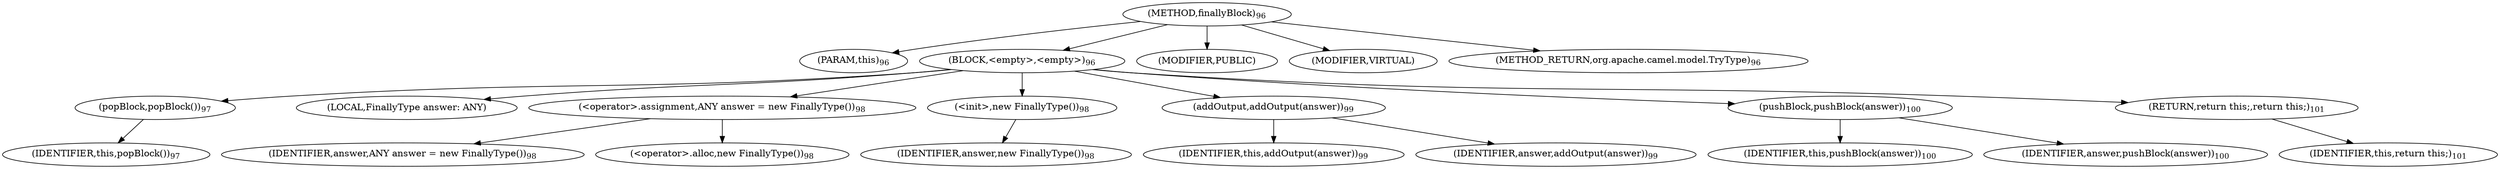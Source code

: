 digraph "finallyBlock" {  
"182" [label = <(METHOD,finallyBlock)<SUB>96</SUB>> ]
"20" [label = <(PARAM,this)<SUB>96</SUB>> ]
"183" [label = <(BLOCK,&lt;empty&gt;,&lt;empty&gt;)<SUB>96</SUB>> ]
"184" [label = <(popBlock,popBlock())<SUB>97</SUB>> ]
"19" [label = <(IDENTIFIER,this,popBlock())<SUB>97</SUB>> ]
"22" [label = <(LOCAL,FinallyType answer: ANY)> ]
"185" [label = <(&lt;operator&gt;.assignment,ANY answer = new FinallyType())<SUB>98</SUB>> ]
"186" [label = <(IDENTIFIER,answer,ANY answer = new FinallyType())<SUB>98</SUB>> ]
"187" [label = <(&lt;operator&gt;.alloc,new FinallyType())<SUB>98</SUB>> ]
"188" [label = <(&lt;init&gt;,new FinallyType())<SUB>98</SUB>> ]
"21" [label = <(IDENTIFIER,answer,new FinallyType())<SUB>98</SUB>> ]
"189" [label = <(addOutput,addOutput(answer))<SUB>99</SUB>> ]
"23" [label = <(IDENTIFIER,this,addOutput(answer))<SUB>99</SUB>> ]
"190" [label = <(IDENTIFIER,answer,addOutput(answer))<SUB>99</SUB>> ]
"191" [label = <(pushBlock,pushBlock(answer))<SUB>100</SUB>> ]
"24" [label = <(IDENTIFIER,this,pushBlock(answer))<SUB>100</SUB>> ]
"192" [label = <(IDENTIFIER,answer,pushBlock(answer))<SUB>100</SUB>> ]
"193" [label = <(RETURN,return this;,return this;)<SUB>101</SUB>> ]
"25" [label = <(IDENTIFIER,this,return this;)<SUB>101</SUB>> ]
"194" [label = <(MODIFIER,PUBLIC)> ]
"195" [label = <(MODIFIER,VIRTUAL)> ]
"196" [label = <(METHOD_RETURN,org.apache.camel.model.TryType)<SUB>96</SUB>> ]
  "182" -> "20" 
  "182" -> "183" 
  "182" -> "194" 
  "182" -> "195" 
  "182" -> "196" 
  "183" -> "184" 
  "183" -> "22" 
  "183" -> "185" 
  "183" -> "188" 
  "183" -> "189" 
  "183" -> "191" 
  "183" -> "193" 
  "184" -> "19" 
  "185" -> "186" 
  "185" -> "187" 
  "188" -> "21" 
  "189" -> "23" 
  "189" -> "190" 
  "191" -> "24" 
  "191" -> "192" 
  "193" -> "25" 
}
